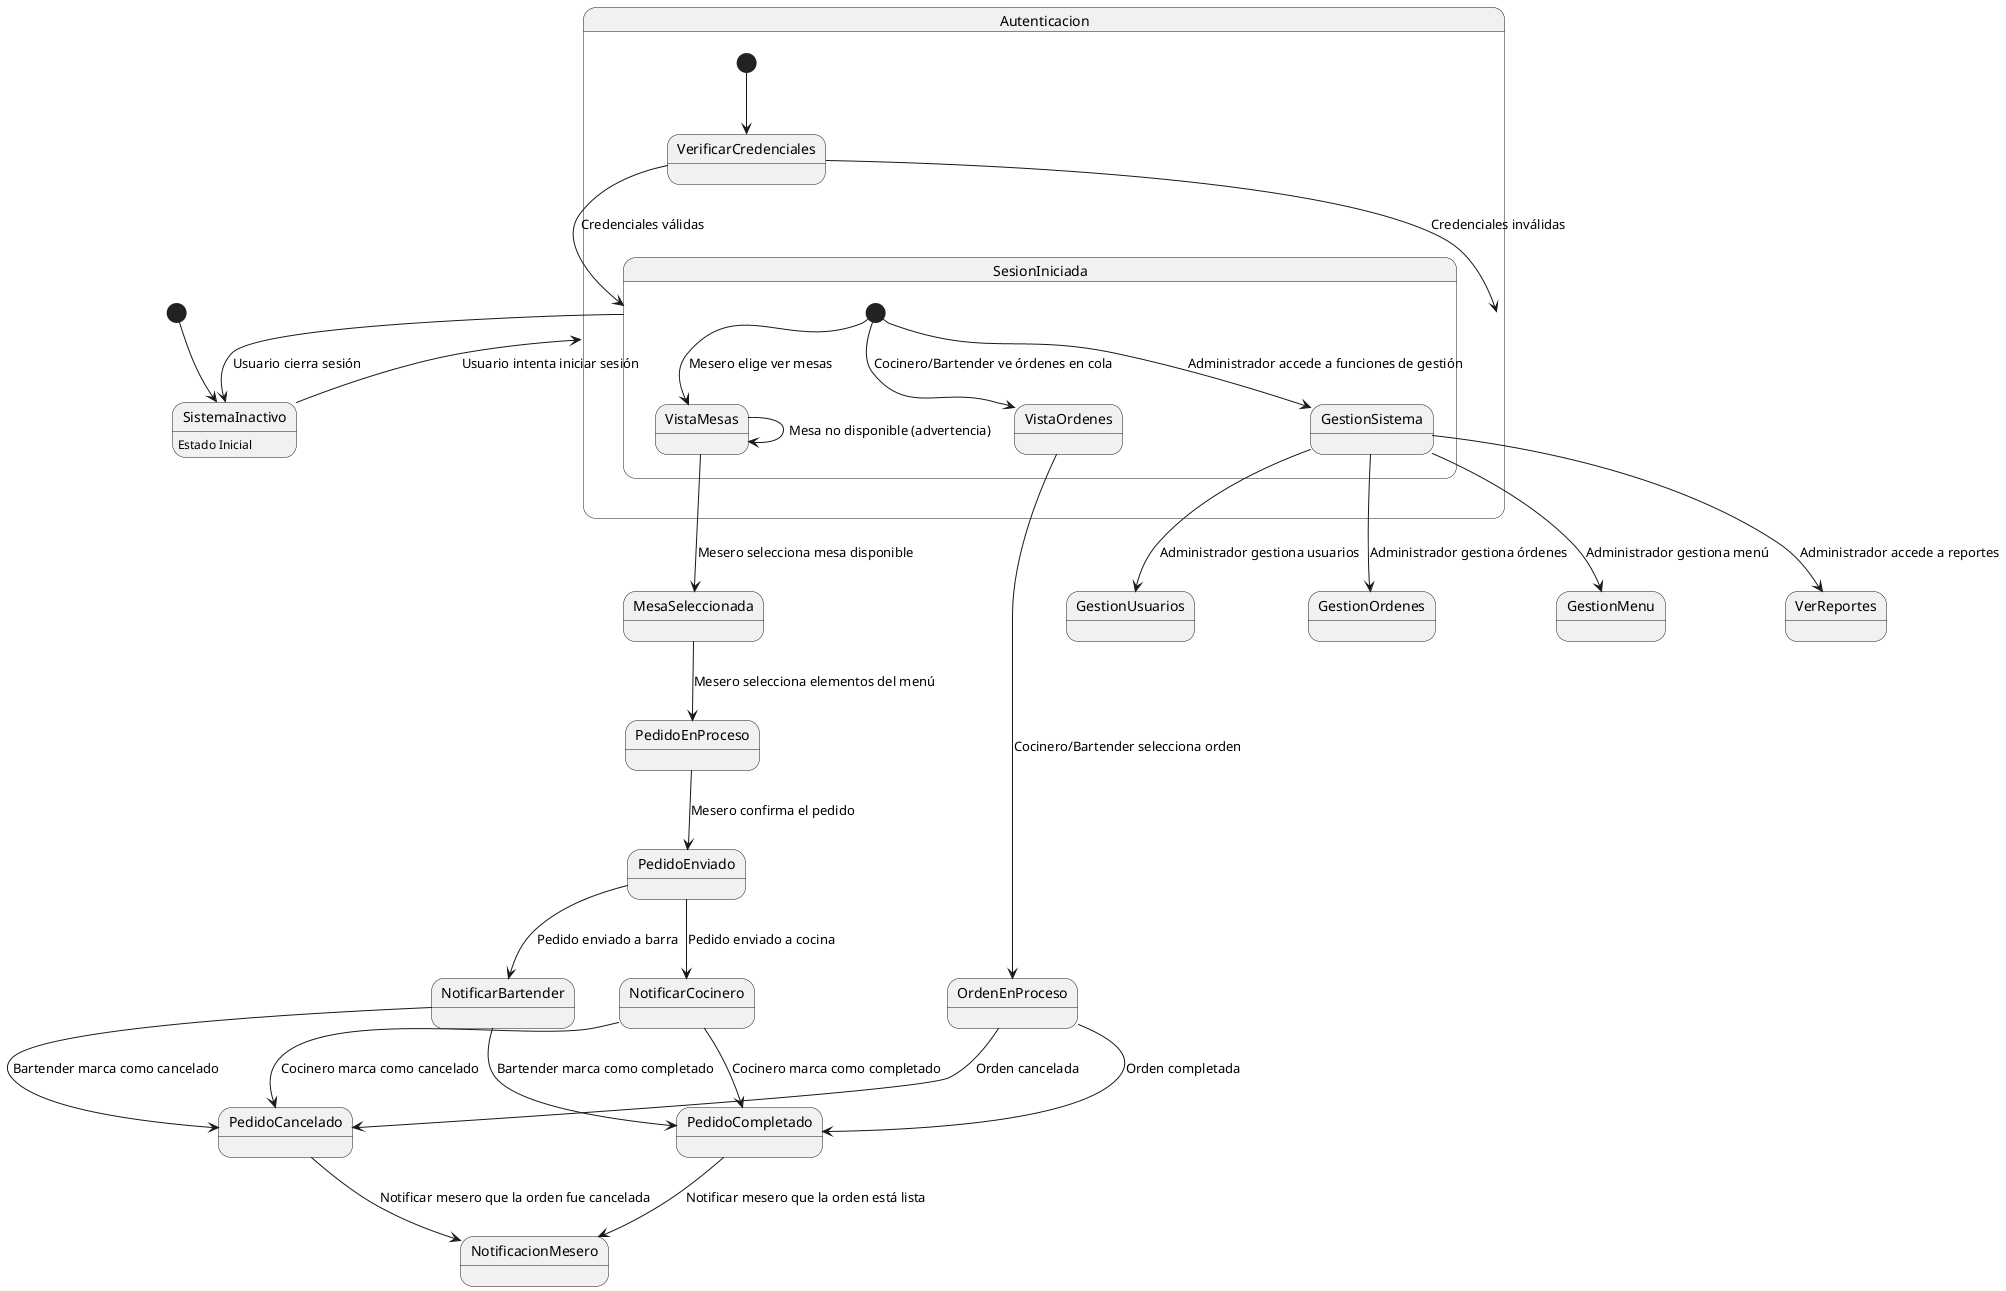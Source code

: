 @startuml Estados
[*] --> SistemaInactivo

SistemaInactivo : Estado Inicial

SistemaInactivo --> Autenticacion : Usuario intenta iniciar sesión

state Autenticacion {
  [*] --> VerificarCredenciales
  VerificarCredenciales --> SesionIniciada : Credenciales válidas
  VerificarCredenciales --> Autenticacion : Credenciales inválidas
}

state SesionIniciada {
  [*] --> VistaMesas : Mesero elige ver mesas
  [*] --> VistaOrdenes : Cocinero/Bartender ve órdenes en cola
  [*] --> GestionSistema : Administrador accede a funciones de gestión
}

VistaMesas --> MesaSeleccionada : Mesero selecciona mesa disponible
VistaMesas --> VistaMesas : Mesa no disponible (advertencia)

MesaSeleccionada --> PedidoEnProceso : Mesero selecciona elementos del menú
PedidoEnProceso --> PedidoEnviado : Mesero confirma el pedido

PedidoEnviado --> NotificarCocinero : Pedido enviado a cocina
PedidoEnviado --> NotificarBartender : Pedido enviado a barra

NotificarCocinero --> PedidoCompletado : Cocinero marca como completado
NotificarCocinero --> PedidoCancelado : Cocinero marca como cancelado
NotificarBartender --> PedidoCompletado : Bartender marca como completado
NotificarBartender --> PedidoCancelado : Bartender marca como cancelado

PedidoCompletado --> NotificacionMesero : Notificar mesero que la orden está lista
PedidoCancelado --> NotificacionMesero : Notificar mesero que la orden fue cancelada

VistaOrdenes --> OrdenEnProceso : Cocinero/Bartender selecciona orden
OrdenEnProceso --> PedidoCompletado : Orden completada
OrdenEnProceso --> PedidoCancelado : Orden cancelada

GestionSistema --> GestionUsuarios : Administrador gestiona usuarios
GestionSistema --> GestionOrdenes : Administrador gestiona órdenes
GestionSistema --> GestionMenu : Administrador gestiona menú
GestionSistema --> VerReportes : Administrador accede a reportes

SesionIniciada --> SistemaInactivo : Usuario cierra sesión

@enduml
